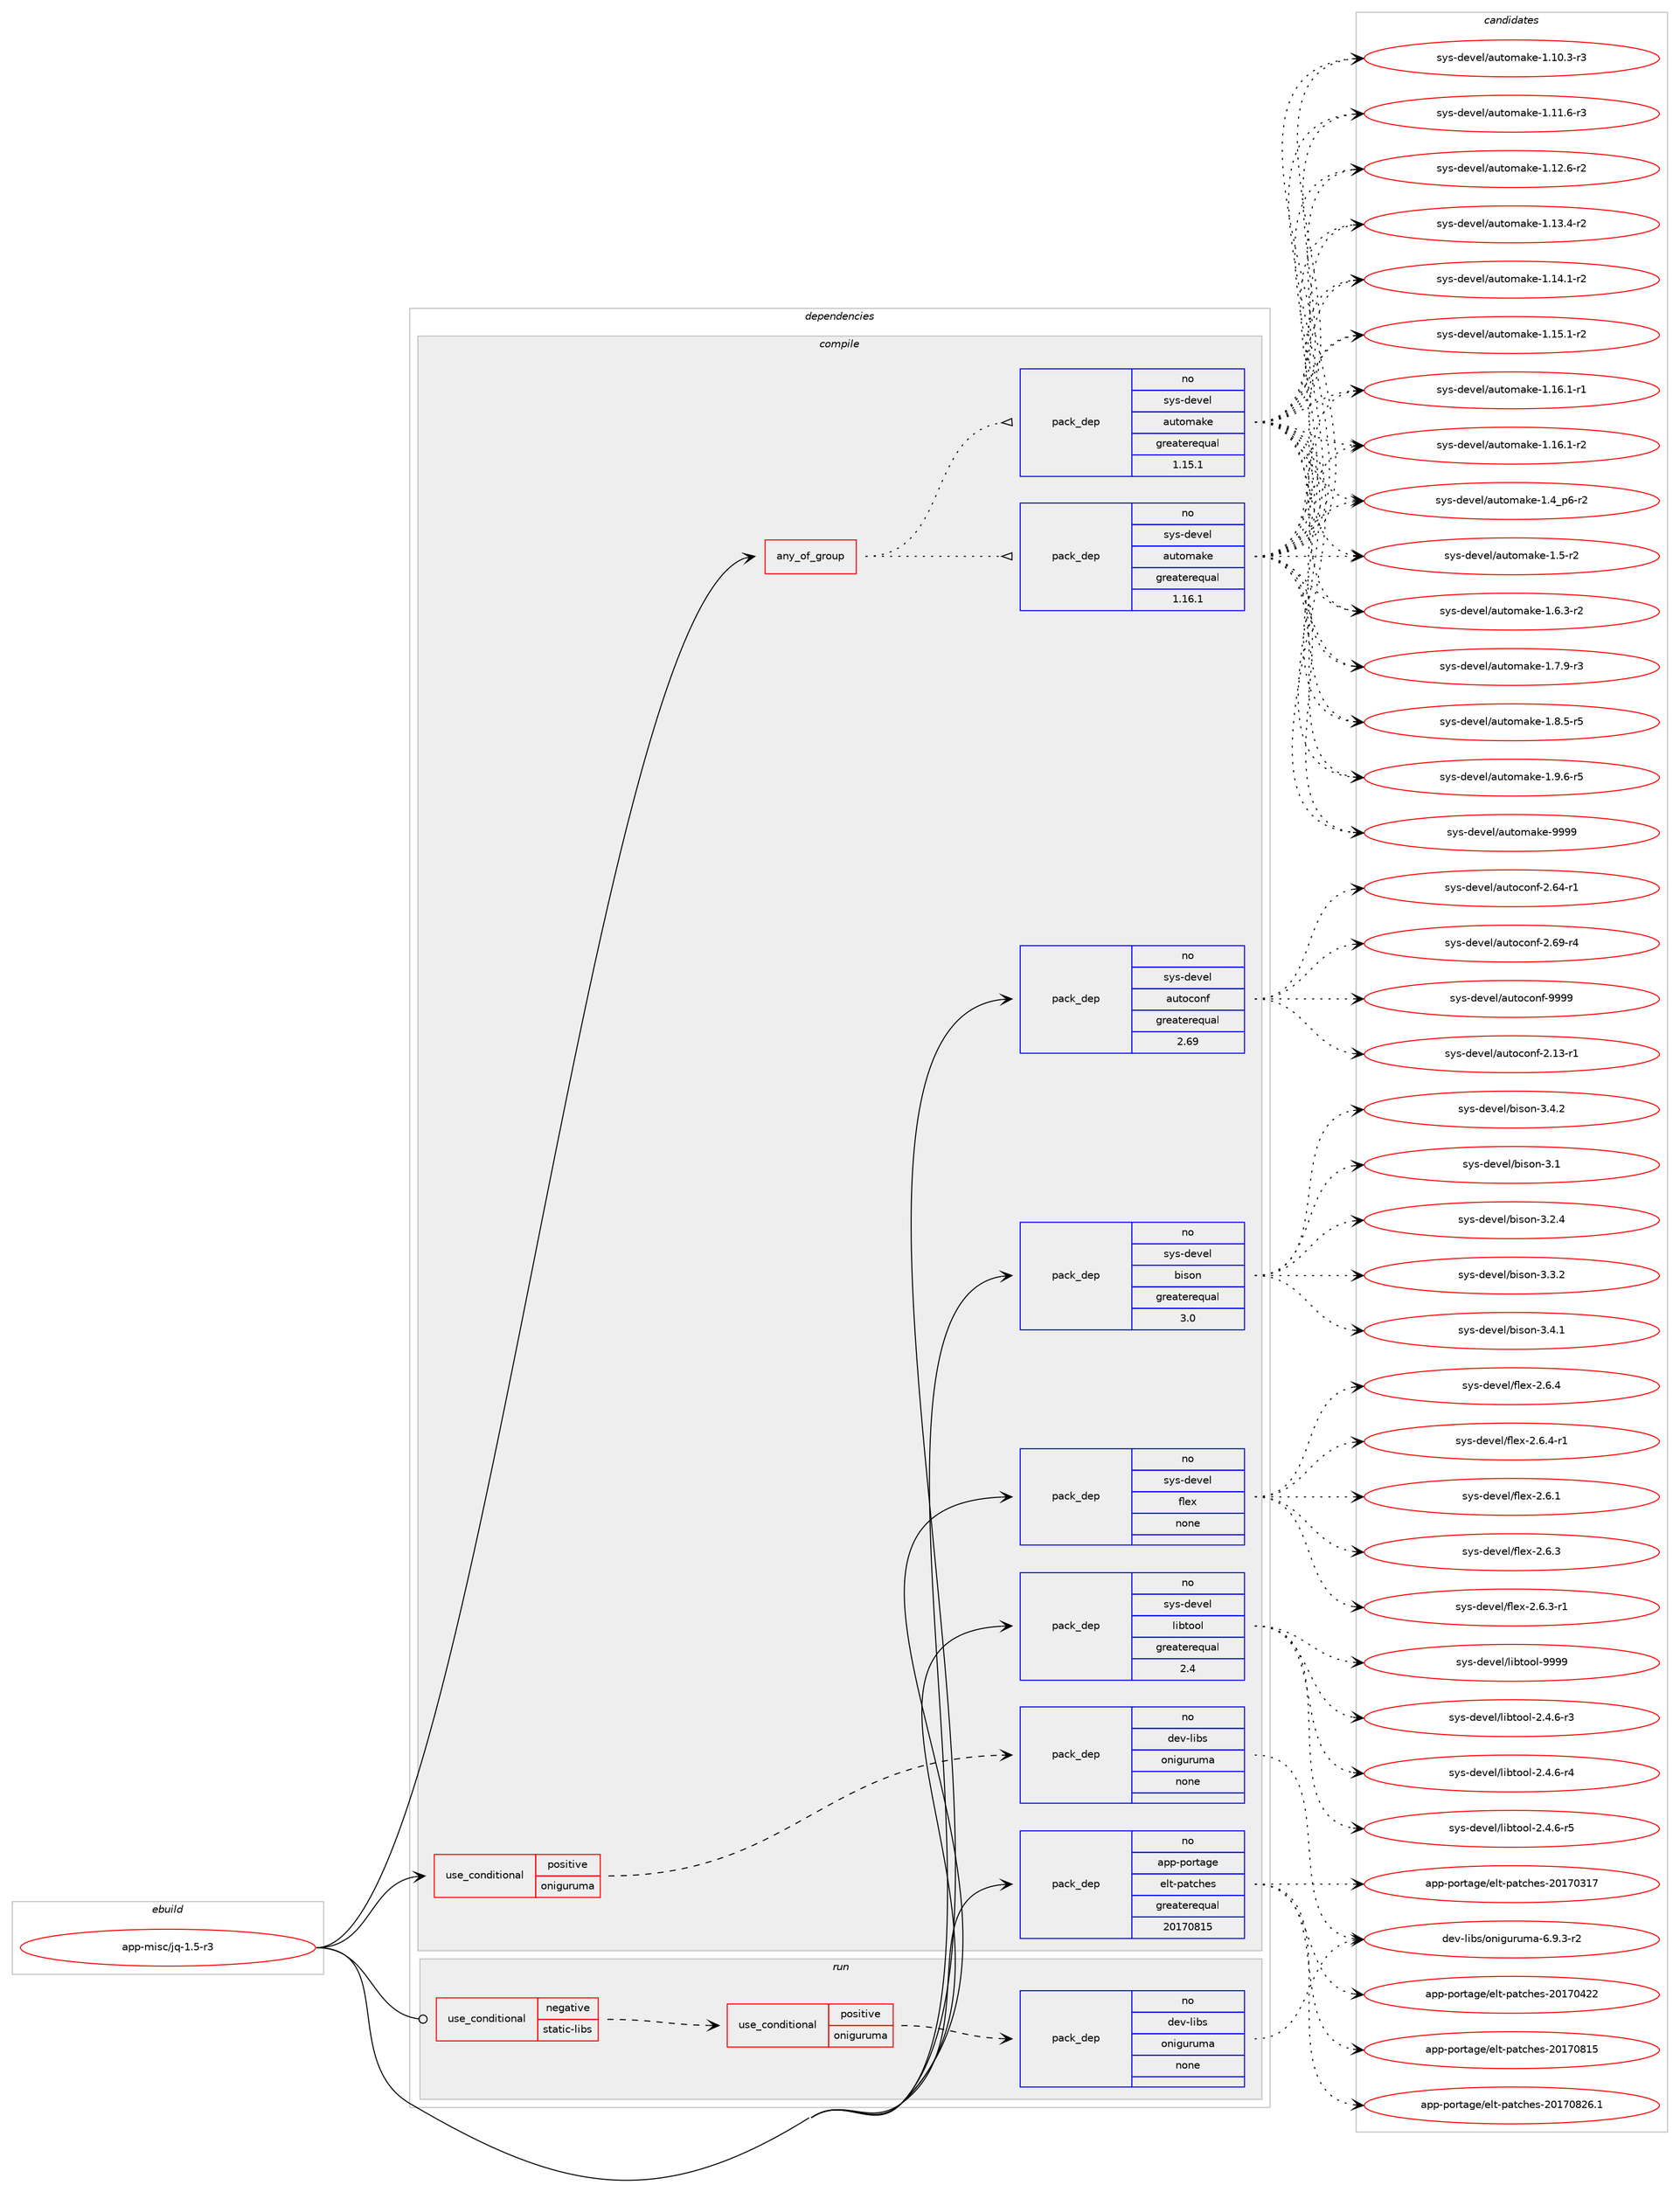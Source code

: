 digraph prolog {

# *************
# Graph options
# *************

newrank=true;
concentrate=true;
compound=true;
graph [rankdir=LR,fontname=Helvetica,fontsize=10,ranksep=1.5];#, ranksep=2.5, nodesep=0.2];
edge  [arrowhead=vee];
node  [fontname=Helvetica,fontsize=10];

# **********
# The ebuild
# **********

subgraph cluster_leftcol {
color=gray;
rank=same;
label=<<i>ebuild</i>>;
id [label="app-misc/jq-1.5-r3", color=red, width=4, href="../app-misc/jq-1.5-r3.svg"];
}

# ****************
# The dependencies
# ****************

subgraph cluster_midcol {
color=gray;
label=<<i>dependencies</i>>;
subgraph cluster_compile {
fillcolor="#eeeeee";
style=filled;
label=<<i>compile</i>>;
subgraph any8690 {
dependency498933 [label=<<TABLE BORDER="0" CELLBORDER="1" CELLSPACING="0" CELLPADDING="4"><TR><TD CELLPADDING="10">any_of_group</TD></TR></TABLE>>, shape=none, color=red];subgraph pack370785 {
dependency498934 [label=<<TABLE BORDER="0" CELLBORDER="1" CELLSPACING="0" CELLPADDING="4" WIDTH="220"><TR><TD ROWSPAN="6" CELLPADDING="30">pack_dep</TD></TR><TR><TD WIDTH="110">no</TD></TR><TR><TD>sys-devel</TD></TR><TR><TD>automake</TD></TR><TR><TD>greaterequal</TD></TR><TR><TD>1.16.1</TD></TR></TABLE>>, shape=none, color=blue];
}
dependency498933:e -> dependency498934:w [weight=20,style="dotted",arrowhead="oinv"];
subgraph pack370786 {
dependency498935 [label=<<TABLE BORDER="0" CELLBORDER="1" CELLSPACING="0" CELLPADDING="4" WIDTH="220"><TR><TD ROWSPAN="6" CELLPADDING="30">pack_dep</TD></TR><TR><TD WIDTH="110">no</TD></TR><TR><TD>sys-devel</TD></TR><TR><TD>automake</TD></TR><TR><TD>greaterequal</TD></TR><TR><TD>1.15.1</TD></TR></TABLE>>, shape=none, color=blue];
}
dependency498933:e -> dependency498935:w [weight=20,style="dotted",arrowhead="oinv"];
}
id:e -> dependency498933:w [weight=20,style="solid",arrowhead="vee"];
subgraph cond119142 {
dependency498936 [label=<<TABLE BORDER="0" CELLBORDER="1" CELLSPACING="0" CELLPADDING="4"><TR><TD ROWSPAN="3" CELLPADDING="10">use_conditional</TD></TR><TR><TD>positive</TD></TR><TR><TD>oniguruma</TD></TR></TABLE>>, shape=none, color=red];
subgraph pack370787 {
dependency498937 [label=<<TABLE BORDER="0" CELLBORDER="1" CELLSPACING="0" CELLPADDING="4" WIDTH="220"><TR><TD ROWSPAN="6" CELLPADDING="30">pack_dep</TD></TR><TR><TD WIDTH="110">no</TD></TR><TR><TD>dev-libs</TD></TR><TR><TD>oniguruma</TD></TR><TR><TD>none</TD></TR><TR><TD></TD></TR></TABLE>>, shape=none, color=blue];
}
dependency498936:e -> dependency498937:w [weight=20,style="dashed",arrowhead="vee"];
}
id:e -> dependency498936:w [weight=20,style="solid",arrowhead="vee"];
subgraph pack370788 {
dependency498938 [label=<<TABLE BORDER="0" CELLBORDER="1" CELLSPACING="0" CELLPADDING="4" WIDTH="220"><TR><TD ROWSPAN="6" CELLPADDING="30">pack_dep</TD></TR><TR><TD WIDTH="110">no</TD></TR><TR><TD>app-portage</TD></TR><TR><TD>elt-patches</TD></TR><TR><TD>greaterequal</TD></TR><TR><TD>20170815</TD></TR></TABLE>>, shape=none, color=blue];
}
id:e -> dependency498938:w [weight=20,style="solid",arrowhead="vee"];
subgraph pack370789 {
dependency498939 [label=<<TABLE BORDER="0" CELLBORDER="1" CELLSPACING="0" CELLPADDING="4" WIDTH="220"><TR><TD ROWSPAN="6" CELLPADDING="30">pack_dep</TD></TR><TR><TD WIDTH="110">no</TD></TR><TR><TD>sys-devel</TD></TR><TR><TD>autoconf</TD></TR><TR><TD>greaterequal</TD></TR><TR><TD>2.69</TD></TR></TABLE>>, shape=none, color=blue];
}
id:e -> dependency498939:w [weight=20,style="solid",arrowhead="vee"];
subgraph pack370790 {
dependency498940 [label=<<TABLE BORDER="0" CELLBORDER="1" CELLSPACING="0" CELLPADDING="4" WIDTH="220"><TR><TD ROWSPAN="6" CELLPADDING="30">pack_dep</TD></TR><TR><TD WIDTH="110">no</TD></TR><TR><TD>sys-devel</TD></TR><TR><TD>bison</TD></TR><TR><TD>greaterequal</TD></TR><TR><TD>3.0</TD></TR></TABLE>>, shape=none, color=blue];
}
id:e -> dependency498940:w [weight=20,style="solid",arrowhead="vee"];
subgraph pack370791 {
dependency498941 [label=<<TABLE BORDER="0" CELLBORDER="1" CELLSPACING="0" CELLPADDING="4" WIDTH="220"><TR><TD ROWSPAN="6" CELLPADDING="30">pack_dep</TD></TR><TR><TD WIDTH="110">no</TD></TR><TR><TD>sys-devel</TD></TR><TR><TD>flex</TD></TR><TR><TD>none</TD></TR><TR><TD></TD></TR></TABLE>>, shape=none, color=blue];
}
id:e -> dependency498941:w [weight=20,style="solid",arrowhead="vee"];
subgraph pack370792 {
dependency498942 [label=<<TABLE BORDER="0" CELLBORDER="1" CELLSPACING="0" CELLPADDING="4" WIDTH="220"><TR><TD ROWSPAN="6" CELLPADDING="30">pack_dep</TD></TR><TR><TD WIDTH="110">no</TD></TR><TR><TD>sys-devel</TD></TR><TR><TD>libtool</TD></TR><TR><TD>greaterequal</TD></TR><TR><TD>2.4</TD></TR></TABLE>>, shape=none, color=blue];
}
id:e -> dependency498942:w [weight=20,style="solid",arrowhead="vee"];
}
subgraph cluster_compileandrun {
fillcolor="#eeeeee";
style=filled;
label=<<i>compile and run</i>>;
}
subgraph cluster_run {
fillcolor="#eeeeee";
style=filled;
label=<<i>run</i>>;
subgraph cond119143 {
dependency498943 [label=<<TABLE BORDER="0" CELLBORDER="1" CELLSPACING="0" CELLPADDING="4"><TR><TD ROWSPAN="3" CELLPADDING="10">use_conditional</TD></TR><TR><TD>negative</TD></TR><TR><TD>static-libs</TD></TR></TABLE>>, shape=none, color=red];
subgraph cond119144 {
dependency498944 [label=<<TABLE BORDER="0" CELLBORDER="1" CELLSPACING="0" CELLPADDING="4"><TR><TD ROWSPAN="3" CELLPADDING="10">use_conditional</TD></TR><TR><TD>positive</TD></TR><TR><TD>oniguruma</TD></TR></TABLE>>, shape=none, color=red];
subgraph pack370793 {
dependency498945 [label=<<TABLE BORDER="0" CELLBORDER="1" CELLSPACING="0" CELLPADDING="4" WIDTH="220"><TR><TD ROWSPAN="6" CELLPADDING="30">pack_dep</TD></TR><TR><TD WIDTH="110">no</TD></TR><TR><TD>dev-libs</TD></TR><TR><TD>oniguruma</TD></TR><TR><TD>none</TD></TR><TR><TD></TD></TR></TABLE>>, shape=none, color=blue];
}
dependency498944:e -> dependency498945:w [weight=20,style="dashed",arrowhead="vee"];
}
dependency498943:e -> dependency498944:w [weight=20,style="dashed",arrowhead="vee"];
}
id:e -> dependency498943:w [weight=20,style="solid",arrowhead="odot"];
}
}

# **************
# The candidates
# **************

subgraph cluster_choices {
rank=same;
color=gray;
label=<<i>candidates</i>>;

subgraph choice370785 {
color=black;
nodesep=1;
choice11512111545100101118101108479711711611110997107101454946494846514511451 [label="sys-devel/automake-1.10.3-r3", color=red, width=4,href="../sys-devel/automake-1.10.3-r3.svg"];
choice11512111545100101118101108479711711611110997107101454946494946544511451 [label="sys-devel/automake-1.11.6-r3", color=red, width=4,href="../sys-devel/automake-1.11.6-r3.svg"];
choice11512111545100101118101108479711711611110997107101454946495046544511450 [label="sys-devel/automake-1.12.6-r2", color=red, width=4,href="../sys-devel/automake-1.12.6-r2.svg"];
choice11512111545100101118101108479711711611110997107101454946495146524511450 [label="sys-devel/automake-1.13.4-r2", color=red, width=4,href="../sys-devel/automake-1.13.4-r2.svg"];
choice11512111545100101118101108479711711611110997107101454946495246494511450 [label="sys-devel/automake-1.14.1-r2", color=red, width=4,href="../sys-devel/automake-1.14.1-r2.svg"];
choice11512111545100101118101108479711711611110997107101454946495346494511450 [label="sys-devel/automake-1.15.1-r2", color=red, width=4,href="../sys-devel/automake-1.15.1-r2.svg"];
choice11512111545100101118101108479711711611110997107101454946495446494511449 [label="sys-devel/automake-1.16.1-r1", color=red, width=4,href="../sys-devel/automake-1.16.1-r1.svg"];
choice11512111545100101118101108479711711611110997107101454946495446494511450 [label="sys-devel/automake-1.16.1-r2", color=red, width=4,href="../sys-devel/automake-1.16.1-r2.svg"];
choice115121115451001011181011084797117116111109971071014549465295112544511450 [label="sys-devel/automake-1.4_p6-r2", color=red, width=4,href="../sys-devel/automake-1.4_p6-r2.svg"];
choice11512111545100101118101108479711711611110997107101454946534511450 [label="sys-devel/automake-1.5-r2", color=red, width=4,href="../sys-devel/automake-1.5-r2.svg"];
choice115121115451001011181011084797117116111109971071014549465446514511450 [label="sys-devel/automake-1.6.3-r2", color=red, width=4,href="../sys-devel/automake-1.6.3-r2.svg"];
choice115121115451001011181011084797117116111109971071014549465546574511451 [label="sys-devel/automake-1.7.9-r3", color=red, width=4,href="../sys-devel/automake-1.7.9-r3.svg"];
choice115121115451001011181011084797117116111109971071014549465646534511453 [label="sys-devel/automake-1.8.5-r5", color=red, width=4,href="../sys-devel/automake-1.8.5-r5.svg"];
choice115121115451001011181011084797117116111109971071014549465746544511453 [label="sys-devel/automake-1.9.6-r5", color=red, width=4,href="../sys-devel/automake-1.9.6-r5.svg"];
choice115121115451001011181011084797117116111109971071014557575757 [label="sys-devel/automake-9999", color=red, width=4,href="../sys-devel/automake-9999.svg"];
dependency498934:e -> choice11512111545100101118101108479711711611110997107101454946494846514511451:w [style=dotted,weight="100"];
dependency498934:e -> choice11512111545100101118101108479711711611110997107101454946494946544511451:w [style=dotted,weight="100"];
dependency498934:e -> choice11512111545100101118101108479711711611110997107101454946495046544511450:w [style=dotted,weight="100"];
dependency498934:e -> choice11512111545100101118101108479711711611110997107101454946495146524511450:w [style=dotted,weight="100"];
dependency498934:e -> choice11512111545100101118101108479711711611110997107101454946495246494511450:w [style=dotted,weight="100"];
dependency498934:e -> choice11512111545100101118101108479711711611110997107101454946495346494511450:w [style=dotted,weight="100"];
dependency498934:e -> choice11512111545100101118101108479711711611110997107101454946495446494511449:w [style=dotted,weight="100"];
dependency498934:e -> choice11512111545100101118101108479711711611110997107101454946495446494511450:w [style=dotted,weight="100"];
dependency498934:e -> choice115121115451001011181011084797117116111109971071014549465295112544511450:w [style=dotted,weight="100"];
dependency498934:e -> choice11512111545100101118101108479711711611110997107101454946534511450:w [style=dotted,weight="100"];
dependency498934:e -> choice115121115451001011181011084797117116111109971071014549465446514511450:w [style=dotted,weight="100"];
dependency498934:e -> choice115121115451001011181011084797117116111109971071014549465546574511451:w [style=dotted,weight="100"];
dependency498934:e -> choice115121115451001011181011084797117116111109971071014549465646534511453:w [style=dotted,weight="100"];
dependency498934:e -> choice115121115451001011181011084797117116111109971071014549465746544511453:w [style=dotted,weight="100"];
dependency498934:e -> choice115121115451001011181011084797117116111109971071014557575757:w [style=dotted,weight="100"];
}
subgraph choice370786 {
color=black;
nodesep=1;
choice11512111545100101118101108479711711611110997107101454946494846514511451 [label="sys-devel/automake-1.10.3-r3", color=red, width=4,href="../sys-devel/automake-1.10.3-r3.svg"];
choice11512111545100101118101108479711711611110997107101454946494946544511451 [label="sys-devel/automake-1.11.6-r3", color=red, width=4,href="../sys-devel/automake-1.11.6-r3.svg"];
choice11512111545100101118101108479711711611110997107101454946495046544511450 [label="sys-devel/automake-1.12.6-r2", color=red, width=4,href="../sys-devel/automake-1.12.6-r2.svg"];
choice11512111545100101118101108479711711611110997107101454946495146524511450 [label="sys-devel/automake-1.13.4-r2", color=red, width=4,href="../sys-devel/automake-1.13.4-r2.svg"];
choice11512111545100101118101108479711711611110997107101454946495246494511450 [label="sys-devel/automake-1.14.1-r2", color=red, width=4,href="../sys-devel/automake-1.14.1-r2.svg"];
choice11512111545100101118101108479711711611110997107101454946495346494511450 [label="sys-devel/automake-1.15.1-r2", color=red, width=4,href="../sys-devel/automake-1.15.1-r2.svg"];
choice11512111545100101118101108479711711611110997107101454946495446494511449 [label="sys-devel/automake-1.16.1-r1", color=red, width=4,href="../sys-devel/automake-1.16.1-r1.svg"];
choice11512111545100101118101108479711711611110997107101454946495446494511450 [label="sys-devel/automake-1.16.1-r2", color=red, width=4,href="../sys-devel/automake-1.16.1-r2.svg"];
choice115121115451001011181011084797117116111109971071014549465295112544511450 [label="sys-devel/automake-1.4_p6-r2", color=red, width=4,href="../sys-devel/automake-1.4_p6-r2.svg"];
choice11512111545100101118101108479711711611110997107101454946534511450 [label="sys-devel/automake-1.5-r2", color=red, width=4,href="../sys-devel/automake-1.5-r2.svg"];
choice115121115451001011181011084797117116111109971071014549465446514511450 [label="sys-devel/automake-1.6.3-r2", color=red, width=4,href="../sys-devel/automake-1.6.3-r2.svg"];
choice115121115451001011181011084797117116111109971071014549465546574511451 [label="sys-devel/automake-1.7.9-r3", color=red, width=4,href="../sys-devel/automake-1.7.9-r3.svg"];
choice115121115451001011181011084797117116111109971071014549465646534511453 [label="sys-devel/automake-1.8.5-r5", color=red, width=4,href="../sys-devel/automake-1.8.5-r5.svg"];
choice115121115451001011181011084797117116111109971071014549465746544511453 [label="sys-devel/automake-1.9.6-r5", color=red, width=4,href="../sys-devel/automake-1.9.6-r5.svg"];
choice115121115451001011181011084797117116111109971071014557575757 [label="sys-devel/automake-9999", color=red, width=4,href="../sys-devel/automake-9999.svg"];
dependency498935:e -> choice11512111545100101118101108479711711611110997107101454946494846514511451:w [style=dotted,weight="100"];
dependency498935:e -> choice11512111545100101118101108479711711611110997107101454946494946544511451:w [style=dotted,weight="100"];
dependency498935:e -> choice11512111545100101118101108479711711611110997107101454946495046544511450:w [style=dotted,weight="100"];
dependency498935:e -> choice11512111545100101118101108479711711611110997107101454946495146524511450:w [style=dotted,weight="100"];
dependency498935:e -> choice11512111545100101118101108479711711611110997107101454946495246494511450:w [style=dotted,weight="100"];
dependency498935:e -> choice11512111545100101118101108479711711611110997107101454946495346494511450:w [style=dotted,weight="100"];
dependency498935:e -> choice11512111545100101118101108479711711611110997107101454946495446494511449:w [style=dotted,weight="100"];
dependency498935:e -> choice11512111545100101118101108479711711611110997107101454946495446494511450:w [style=dotted,weight="100"];
dependency498935:e -> choice115121115451001011181011084797117116111109971071014549465295112544511450:w [style=dotted,weight="100"];
dependency498935:e -> choice11512111545100101118101108479711711611110997107101454946534511450:w [style=dotted,weight="100"];
dependency498935:e -> choice115121115451001011181011084797117116111109971071014549465446514511450:w [style=dotted,weight="100"];
dependency498935:e -> choice115121115451001011181011084797117116111109971071014549465546574511451:w [style=dotted,weight="100"];
dependency498935:e -> choice115121115451001011181011084797117116111109971071014549465646534511453:w [style=dotted,weight="100"];
dependency498935:e -> choice115121115451001011181011084797117116111109971071014549465746544511453:w [style=dotted,weight="100"];
dependency498935:e -> choice115121115451001011181011084797117116111109971071014557575757:w [style=dotted,weight="100"];
}
subgraph choice370787 {
color=black;
nodesep=1;
choice100101118451081059811547111110105103117114117109974554465746514511450 [label="dev-libs/oniguruma-6.9.3-r2", color=red, width=4,href="../dev-libs/oniguruma-6.9.3-r2.svg"];
dependency498937:e -> choice100101118451081059811547111110105103117114117109974554465746514511450:w [style=dotted,weight="100"];
}
subgraph choice370788 {
color=black;
nodesep=1;
choice97112112451121111141169710310147101108116451129711699104101115455048495548514955 [label="app-portage/elt-patches-20170317", color=red, width=4,href="../app-portage/elt-patches-20170317.svg"];
choice97112112451121111141169710310147101108116451129711699104101115455048495548525050 [label="app-portage/elt-patches-20170422", color=red, width=4,href="../app-portage/elt-patches-20170422.svg"];
choice97112112451121111141169710310147101108116451129711699104101115455048495548564953 [label="app-portage/elt-patches-20170815", color=red, width=4,href="../app-portage/elt-patches-20170815.svg"];
choice971121124511211111411697103101471011081164511297116991041011154550484955485650544649 [label="app-portage/elt-patches-20170826.1", color=red, width=4,href="../app-portage/elt-patches-20170826.1.svg"];
dependency498938:e -> choice97112112451121111141169710310147101108116451129711699104101115455048495548514955:w [style=dotted,weight="100"];
dependency498938:e -> choice97112112451121111141169710310147101108116451129711699104101115455048495548525050:w [style=dotted,weight="100"];
dependency498938:e -> choice97112112451121111141169710310147101108116451129711699104101115455048495548564953:w [style=dotted,weight="100"];
dependency498938:e -> choice971121124511211111411697103101471011081164511297116991041011154550484955485650544649:w [style=dotted,weight="100"];
}
subgraph choice370789 {
color=black;
nodesep=1;
choice1151211154510010111810110847971171161119911111010245504649514511449 [label="sys-devel/autoconf-2.13-r1", color=red, width=4,href="../sys-devel/autoconf-2.13-r1.svg"];
choice1151211154510010111810110847971171161119911111010245504654524511449 [label="sys-devel/autoconf-2.64-r1", color=red, width=4,href="../sys-devel/autoconf-2.64-r1.svg"];
choice1151211154510010111810110847971171161119911111010245504654574511452 [label="sys-devel/autoconf-2.69-r4", color=red, width=4,href="../sys-devel/autoconf-2.69-r4.svg"];
choice115121115451001011181011084797117116111991111101024557575757 [label="sys-devel/autoconf-9999", color=red, width=4,href="../sys-devel/autoconf-9999.svg"];
dependency498939:e -> choice1151211154510010111810110847971171161119911111010245504649514511449:w [style=dotted,weight="100"];
dependency498939:e -> choice1151211154510010111810110847971171161119911111010245504654524511449:w [style=dotted,weight="100"];
dependency498939:e -> choice1151211154510010111810110847971171161119911111010245504654574511452:w [style=dotted,weight="100"];
dependency498939:e -> choice115121115451001011181011084797117116111991111101024557575757:w [style=dotted,weight="100"];
}
subgraph choice370790 {
color=black;
nodesep=1;
choice11512111545100101118101108479810511511111045514649 [label="sys-devel/bison-3.1", color=red, width=4,href="../sys-devel/bison-3.1.svg"];
choice115121115451001011181011084798105115111110455146504652 [label="sys-devel/bison-3.2.4", color=red, width=4,href="../sys-devel/bison-3.2.4.svg"];
choice115121115451001011181011084798105115111110455146514650 [label="sys-devel/bison-3.3.2", color=red, width=4,href="../sys-devel/bison-3.3.2.svg"];
choice115121115451001011181011084798105115111110455146524649 [label="sys-devel/bison-3.4.1", color=red, width=4,href="../sys-devel/bison-3.4.1.svg"];
choice115121115451001011181011084798105115111110455146524650 [label="sys-devel/bison-3.4.2", color=red, width=4,href="../sys-devel/bison-3.4.2.svg"];
dependency498940:e -> choice11512111545100101118101108479810511511111045514649:w [style=dotted,weight="100"];
dependency498940:e -> choice115121115451001011181011084798105115111110455146504652:w [style=dotted,weight="100"];
dependency498940:e -> choice115121115451001011181011084798105115111110455146514650:w [style=dotted,weight="100"];
dependency498940:e -> choice115121115451001011181011084798105115111110455146524649:w [style=dotted,weight="100"];
dependency498940:e -> choice115121115451001011181011084798105115111110455146524650:w [style=dotted,weight="100"];
}
subgraph choice370791 {
color=black;
nodesep=1;
choice1151211154510010111810110847102108101120455046544649 [label="sys-devel/flex-2.6.1", color=red, width=4,href="../sys-devel/flex-2.6.1.svg"];
choice1151211154510010111810110847102108101120455046544651 [label="sys-devel/flex-2.6.3", color=red, width=4,href="../sys-devel/flex-2.6.3.svg"];
choice11512111545100101118101108471021081011204550465446514511449 [label="sys-devel/flex-2.6.3-r1", color=red, width=4,href="../sys-devel/flex-2.6.3-r1.svg"];
choice1151211154510010111810110847102108101120455046544652 [label="sys-devel/flex-2.6.4", color=red, width=4,href="../sys-devel/flex-2.6.4.svg"];
choice11512111545100101118101108471021081011204550465446524511449 [label="sys-devel/flex-2.6.4-r1", color=red, width=4,href="../sys-devel/flex-2.6.4-r1.svg"];
dependency498941:e -> choice1151211154510010111810110847102108101120455046544649:w [style=dotted,weight="100"];
dependency498941:e -> choice1151211154510010111810110847102108101120455046544651:w [style=dotted,weight="100"];
dependency498941:e -> choice11512111545100101118101108471021081011204550465446514511449:w [style=dotted,weight="100"];
dependency498941:e -> choice1151211154510010111810110847102108101120455046544652:w [style=dotted,weight="100"];
dependency498941:e -> choice11512111545100101118101108471021081011204550465446524511449:w [style=dotted,weight="100"];
}
subgraph choice370792 {
color=black;
nodesep=1;
choice1151211154510010111810110847108105981161111111084550465246544511451 [label="sys-devel/libtool-2.4.6-r3", color=red, width=4,href="../sys-devel/libtool-2.4.6-r3.svg"];
choice1151211154510010111810110847108105981161111111084550465246544511452 [label="sys-devel/libtool-2.4.6-r4", color=red, width=4,href="../sys-devel/libtool-2.4.6-r4.svg"];
choice1151211154510010111810110847108105981161111111084550465246544511453 [label="sys-devel/libtool-2.4.6-r5", color=red, width=4,href="../sys-devel/libtool-2.4.6-r5.svg"];
choice1151211154510010111810110847108105981161111111084557575757 [label="sys-devel/libtool-9999", color=red, width=4,href="../sys-devel/libtool-9999.svg"];
dependency498942:e -> choice1151211154510010111810110847108105981161111111084550465246544511451:w [style=dotted,weight="100"];
dependency498942:e -> choice1151211154510010111810110847108105981161111111084550465246544511452:w [style=dotted,weight="100"];
dependency498942:e -> choice1151211154510010111810110847108105981161111111084550465246544511453:w [style=dotted,weight="100"];
dependency498942:e -> choice1151211154510010111810110847108105981161111111084557575757:w [style=dotted,weight="100"];
}
subgraph choice370793 {
color=black;
nodesep=1;
choice100101118451081059811547111110105103117114117109974554465746514511450 [label="dev-libs/oniguruma-6.9.3-r2", color=red, width=4,href="../dev-libs/oniguruma-6.9.3-r2.svg"];
dependency498945:e -> choice100101118451081059811547111110105103117114117109974554465746514511450:w [style=dotted,weight="100"];
}
}

}
